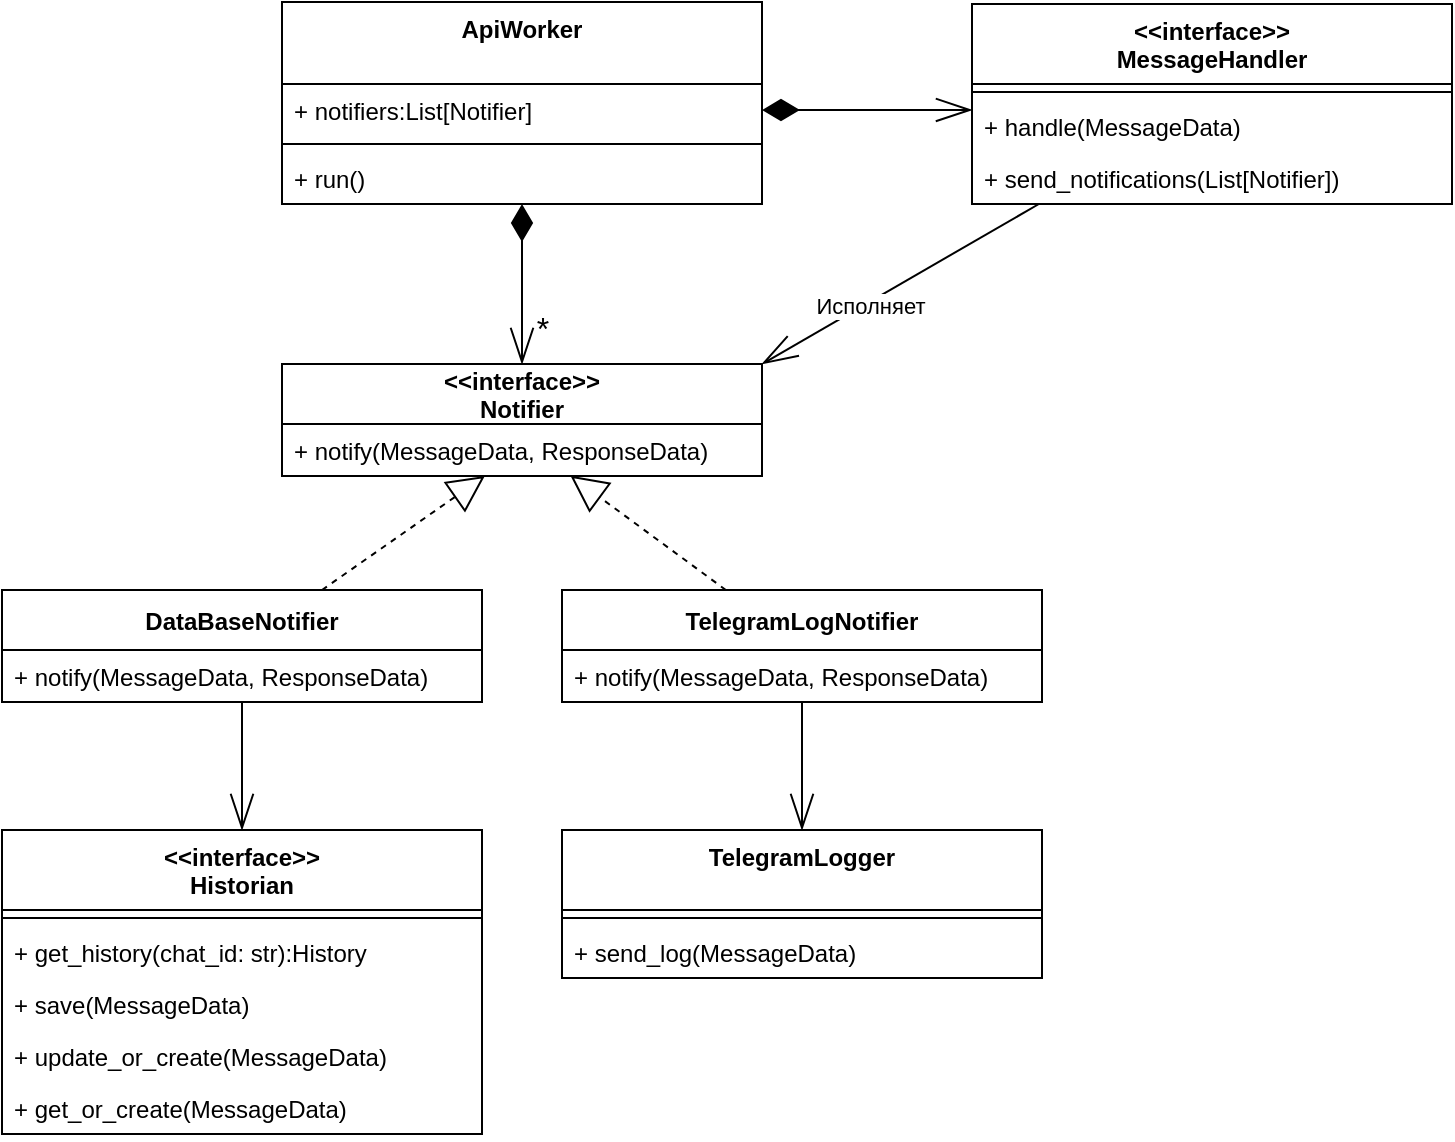 <mxfile version="13.1.3" type="device"><diagram id="C5RBs43oDa-KdzZeNtuy" name="Page-1"><mxGraphModel dx="1208" dy="609" grid="1" gridSize="10" guides="1" tooltips="1" connect="1" arrows="1" fold="1" page="1" pageScale="1" pageWidth="1169" pageHeight="827" math="0" shadow="0"><root><mxCell id="WIyWlLk6GJQsqaUBKTNV-0"/><mxCell id="WIyWlLk6GJQsqaUBKTNV-1" parent="WIyWlLk6GJQsqaUBKTNV-0"/><mxCell id="uBnXKG8hQbBIiH_jz6F7-7" value="" style="endArrow=openThin;endSize=16;endFill=0;html=1;exitX=1;exitY=0.5;exitDx=0;exitDy=0;entryX=0;entryY=0.192;entryDx=0;entryDy=0;startArrow=diamondThin;startFill=1;startSize=16;entryPerimeter=0;" parent="WIyWlLk6GJQsqaUBKTNV-1" source="WH5NhApeHF9odHe_qC5z-36" target="WH5NhApeHF9odHe_qC5z-43" edge="1"><mxGeometry width="160" relative="1" as="geometry"><mxPoint x="500" y="167" as="sourcePoint"/><mxPoint x="587.619" y="71" as="targetPoint"/></mxGeometry></mxCell><mxCell id="uBnXKG8hQbBIiH_jz6F7-47" style="edgeStyle=none;rounded=0;orthogonalLoop=1;jettySize=auto;html=1;startArrow=openThin;startFill=0;startSize=16;endArrow=diamondThin;endFill=1;endSize=16;strokeColor=#000000;fontSize=16;" parent="WIyWlLk6GJQsqaUBKTNV-1" source="uBnXKG8hQbBIiH_jz6F7-0" target="WH5NhApeHF9odHe_qC5z-38" edge="1"><mxGeometry relative="1" as="geometry"><mxPoint x="257" y="88" as="targetPoint"/></mxGeometry></mxCell><mxCell id="uBnXKG8hQbBIiH_jz6F7-48" value="*" style="edgeLabel;html=1;align=center;verticalAlign=middle;resizable=0;points=[];fontSize=16;" parent="uBnXKG8hQbBIiH_jz6F7-47" vertex="1" connectable="0"><mxGeometry x="-0.213" y="-5" relative="1" as="geometry"><mxPoint x="4.96" y="13" as="offset"/></mxGeometry></mxCell><mxCell id="uBnXKG8hQbBIiH_jz6F7-81" style="edgeStyle=none;rounded=0;orthogonalLoop=1;jettySize=auto;html=1;startArrow=none;startFill=0;startSize=16;endArrow=openThin;endFill=0;endSize=16;strokeColor=#000000;fontSize=16;" parent="WIyWlLk6GJQsqaUBKTNV-1" source="uBnXKG8hQbBIiH_jz6F7-88" edge="1"><mxGeometry relative="1" as="geometry"><mxPoint x="120" y="414" as="targetPoint"/></mxGeometry></mxCell><mxCell id="uBnXKG8hQbBIiH_jz6F7-89" style="edgeStyle=none;rounded=0;orthogonalLoop=1;jettySize=auto;html=1;startArrow=none;startFill=0;startSize=16;endArrow=block;endFill=0;endSize=16;strokeColor=#000000;fontSize=16;dashed=1;" parent="WIyWlLk6GJQsqaUBKTNV-1" source="uBnXKG8hQbBIiH_jz6F7-87" target="uBnXKG8hQbBIiH_jz6F7-1" edge="1"><mxGeometry relative="1" as="geometry"/></mxCell><mxCell id="qRYM4ppeZZ_DDV87cpK2-0" style="edgeStyle=none;rounded=0;orthogonalLoop=1;jettySize=auto;html=1;startArrow=none;startFill=0;startSize=16;endArrow=openThin;endFill=0;endSize=16;strokeColor=#000000;fontSize=16;" edge="1" parent="WIyWlLk6GJQsqaUBKTNV-1" source="qRYM4ppeZZ_DDV87cpK2-6" target="qRYM4ppeZZ_DDV87cpK2-1"><mxGeometry relative="1" as="geometry"/></mxCell><mxCell id="qRYM4ppeZZ_DDV87cpK2-13" style="edgeStyle=none;rounded=0;orthogonalLoop=1;jettySize=auto;html=1;dashed=1;startSize=16;endArrow=block;endFill=0;endSize=16;entryX=0.601;entryY=0.995;entryDx=0;entryDy=0;entryPerimeter=0;" edge="1" parent="WIyWlLk6GJQsqaUBKTNV-1" source="qRYM4ppeZZ_DDV87cpK2-5" target="uBnXKG8hQbBIiH_jz6F7-1"><mxGeometry relative="1" as="geometry"/></mxCell><mxCell id="qRYM4ppeZZ_DDV87cpK2-14" style="edgeStyle=none;rounded=0;orthogonalLoop=1;jettySize=auto;html=1;entryX=1;entryY=0;entryDx=0;entryDy=0;startSize=16;endArrow=openThin;endFill=0;endSize=16;" edge="1" parent="WIyWlLk6GJQsqaUBKTNV-1" source="WH5NhApeHF9odHe_qC5z-39" target="uBnXKG8hQbBIiH_jz6F7-0"><mxGeometry relative="1" as="geometry"/></mxCell><mxCell id="qRYM4ppeZZ_DDV87cpK2-15" value="Исполняет" style="edgeLabel;html=1;align=center;verticalAlign=middle;resizable=0;points=[];" vertex="1" connectable="0" parent="qRYM4ppeZZ_DDV87cpK2-14"><mxGeometry x="0.231" y="2" relative="1" as="geometry"><mxPoint as="offset"/></mxGeometry></mxCell><mxCell id="WH5NhApeHF9odHe_qC5z-39" value="&lt;&lt;interface&gt;&gt;&#xA;MessageHandler" style="swimlane;fontStyle=1;align=center;verticalAlign=top;childLayout=stackLayout;horizontal=1;startSize=40;horizontalStack=0;resizeParent=1;resizeParentMax=0;resizeLast=0;collapsible=1;marginBottom=0;" parent="WIyWlLk6GJQsqaUBKTNV-1" vertex="1"><mxGeometry x="485" y="1" width="240" height="100" as="geometry"/></mxCell><mxCell id="WH5NhApeHF9odHe_qC5z-41" value="" style="line;strokeWidth=1;fillColor=none;align=left;verticalAlign=middle;spacingTop=-1;spacingLeft=3;spacingRight=3;rotatable=0;labelPosition=right;points=[];portConstraint=eastwest;" parent="WH5NhApeHF9odHe_qC5z-39" vertex="1"><mxGeometry y="40" width="240" height="8" as="geometry"/></mxCell><mxCell id="WH5NhApeHF9odHe_qC5z-43" value="+ handle(MessageData)" style="text;strokeColor=none;fillColor=none;align=left;verticalAlign=top;spacingLeft=4;spacingRight=4;overflow=hidden;rotatable=0;points=[[0,0.5],[1,0.5]];portConstraint=eastwest;" parent="WH5NhApeHF9odHe_qC5z-39" vertex="1"><mxGeometry y="48" width="240" height="26" as="geometry"/></mxCell><mxCell id="uBnXKG8hQbBIiH_jz6F7-10" value="+ send_notifications(List[Notifier])" style="text;strokeColor=none;fillColor=none;align=left;verticalAlign=top;spacingLeft=4;spacingRight=4;overflow=hidden;rotatable=0;points=[[0,0.5],[1,0.5]];portConstraint=eastwest;" parent="WH5NhApeHF9odHe_qC5z-39" vertex="1"><mxGeometry y="74" width="240" height="26" as="geometry"/></mxCell><mxCell id="WH5NhApeHF9odHe_qC5z-35" value="ApiWorker" style="swimlane;fontStyle=1;align=center;verticalAlign=top;childLayout=stackLayout;horizontal=1;startSize=41;horizontalStack=0;resizeParent=1;resizeParentMax=0;resizeLast=0;collapsible=1;marginBottom=0;" parent="WIyWlLk6GJQsqaUBKTNV-1" vertex="1"><mxGeometry x="140" width="240" height="101" as="geometry"/></mxCell><mxCell id="WH5NhApeHF9odHe_qC5z-36" value="+ notifiers:List[Notifier]" style="text;strokeColor=none;fillColor=none;align=left;verticalAlign=top;spacingLeft=4;spacingRight=4;overflow=hidden;rotatable=0;points=[[0,0.5],[1,0.5]];portConstraint=eastwest;" parent="WH5NhApeHF9odHe_qC5z-35" vertex="1"><mxGeometry y="41" width="240" height="26" as="geometry"/></mxCell><mxCell id="WH5NhApeHF9odHe_qC5z-37" value="" style="line;strokeWidth=1;fillColor=none;align=left;verticalAlign=middle;spacingTop=-1;spacingLeft=3;spacingRight=3;rotatable=0;labelPosition=right;points=[];portConstraint=eastwest;" parent="WH5NhApeHF9odHe_qC5z-35" vertex="1"><mxGeometry y="67" width="240" height="8" as="geometry"/></mxCell><mxCell id="WH5NhApeHF9odHe_qC5z-38" value="+ run()" style="text;strokeColor=none;fillColor=none;align=left;verticalAlign=top;spacingLeft=4;spacingRight=4;overflow=hidden;rotatable=0;points=[[0,0.5],[1,0.5]];portConstraint=eastwest;" parent="WH5NhApeHF9odHe_qC5z-35" vertex="1"><mxGeometry y="75" width="240" height="26" as="geometry"/></mxCell><mxCell id="uBnXKG8hQbBIiH_jz6F7-0" value="&lt;&lt;interface&gt;&gt;&#xA;Notifier" style="swimlane;fontStyle=1;childLayout=stackLayout;horizontal=1;startSize=30;fillColor=none;horizontalStack=0;resizeParent=1;resizeParentMax=0;resizeLast=0;collapsible=1;marginBottom=0;" parent="WIyWlLk6GJQsqaUBKTNV-1" vertex="1"><mxGeometry x="140" y="181" width="240" height="56" as="geometry"/></mxCell><mxCell id="uBnXKG8hQbBIiH_jz6F7-1" value="+ notify(MessageData, ResponseData) " style="text;strokeColor=none;fillColor=none;align=left;verticalAlign=top;spacingLeft=4;spacingRight=4;overflow=hidden;rotatable=0;points=[[0,0.5],[1,0.5]];portConstraint=eastwest;" parent="uBnXKG8hQbBIiH_jz6F7-0" vertex="1"><mxGeometry y="30" width="240" height="26" as="geometry"/></mxCell><mxCell id="uBnXKG8hQbBIiH_jz6F7-87" value="DataBaseNotifier" style="swimlane;fontStyle=1;childLayout=stackLayout;horizontal=1;startSize=30;fillColor=none;horizontalStack=0;resizeParent=1;resizeParentMax=0;resizeLast=0;collapsible=1;marginBottom=0;" parent="WIyWlLk6GJQsqaUBKTNV-1" vertex="1"><mxGeometry y="294" width="240" height="56" as="geometry"/></mxCell><mxCell id="uBnXKG8hQbBIiH_jz6F7-88" value="+ notify(MessageData, ResponseData) " style="text;strokeColor=none;fillColor=none;align=left;verticalAlign=top;spacingLeft=4;spacingRight=4;overflow=hidden;rotatable=0;points=[[0,0.5],[1,0.5]];portConstraint=eastwest;" parent="uBnXKG8hQbBIiH_jz6F7-87" vertex="1"><mxGeometry y="30" width="240" height="26" as="geometry"/></mxCell><mxCell id="qRYM4ppeZZ_DDV87cpK2-7" value="&lt;&lt;interface&gt;&gt;&#xA;Historian" style="swimlane;fontStyle=1;align=center;verticalAlign=top;childLayout=stackLayout;horizontal=1;startSize=40;horizontalStack=0;resizeParent=1;resizeParentMax=0;resizeLast=0;collapsible=1;marginBottom=0;" vertex="1" parent="WIyWlLk6GJQsqaUBKTNV-1"><mxGeometry y="414" width="240" height="152" as="geometry"/></mxCell><mxCell id="qRYM4ppeZZ_DDV87cpK2-8" value="" style="line;strokeWidth=1;fillColor=none;align=left;verticalAlign=middle;spacingTop=-1;spacingLeft=3;spacingRight=3;rotatable=0;labelPosition=right;points=[];portConstraint=eastwest;" vertex="1" parent="qRYM4ppeZZ_DDV87cpK2-7"><mxGeometry y="40" width="240" height="8" as="geometry"/></mxCell><mxCell id="qRYM4ppeZZ_DDV87cpK2-9" value="+ get_history(chat_id: str):History" style="text;strokeColor=none;fillColor=none;align=left;verticalAlign=top;spacingLeft=4;spacingRight=4;overflow=hidden;rotatable=0;points=[[0,0.5],[1,0.5]];portConstraint=eastwest;" vertex="1" parent="qRYM4ppeZZ_DDV87cpK2-7"><mxGeometry y="48" width="240" height="26" as="geometry"/></mxCell><mxCell id="qRYM4ppeZZ_DDV87cpK2-10" value="+ save(MessageData)" style="text;strokeColor=none;fillColor=none;align=left;verticalAlign=top;spacingLeft=4;spacingRight=4;overflow=hidden;rotatable=0;points=[[0,0.5],[1,0.5]];portConstraint=eastwest;" vertex="1" parent="qRYM4ppeZZ_DDV87cpK2-7"><mxGeometry y="74" width="240" height="26" as="geometry"/></mxCell><mxCell id="qRYM4ppeZZ_DDV87cpK2-11" value="+ update_or_create(MessageData)" style="text;strokeColor=none;fillColor=none;align=left;verticalAlign=top;spacingLeft=4;spacingRight=4;overflow=hidden;rotatable=0;points=[[0,0.5],[1,0.5]];portConstraint=eastwest;" vertex="1" parent="qRYM4ppeZZ_DDV87cpK2-7"><mxGeometry y="100" width="240" height="26" as="geometry"/></mxCell><mxCell id="qRYM4ppeZZ_DDV87cpK2-12" value="+ get_or_create(MessageData)" style="text;strokeColor=none;fillColor=none;align=left;verticalAlign=top;spacingLeft=4;spacingRight=4;overflow=hidden;rotatable=0;points=[[0,0.5],[1,0.5]];portConstraint=eastwest;" vertex="1" parent="qRYM4ppeZZ_DDV87cpK2-7"><mxGeometry y="126" width="240" height="26" as="geometry"/></mxCell><mxCell id="qRYM4ppeZZ_DDV87cpK2-1" value="TelegramLogger" style="swimlane;fontStyle=1;align=center;verticalAlign=top;childLayout=stackLayout;horizontal=1;startSize=40;horizontalStack=0;resizeParent=1;resizeParentMax=0;resizeLast=0;collapsible=1;marginBottom=0;" vertex="1" parent="WIyWlLk6GJQsqaUBKTNV-1"><mxGeometry x="280" y="414" width="240" height="74" as="geometry"/></mxCell><mxCell id="qRYM4ppeZZ_DDV87cpK2-2" value="" style="line;strokeWidth=1;fillColor=none;align=left;verticalAlign=middle;spacingTop=-1;spacingLeft=3;spacingRight=3;rotatable=0;labelPosition=right;points=[];portConstraint=eastwest;" vertex="1" parent="qRYM4ppeZZ_DDV87cpK2-1"><mxGeometry y="40" width="240" height="8" as="geometry"/></mxCell><mxCell id="qRYM4ppeZZ_DDV87cpK2-3" value="+ send_log(MessageData)" style="text;strokeColor=none;fillColor=none;align=left;verticalAlign=top;spacingLeft=4;spacingRight=4;overflow=hidden;rotatable=0;points=[[0,0.5],[1,0.5]];portConstraint=eastwest;" vertex="1" parent="qRYM4ppeZZ_DDV87cpK2-1"><mxGeometry y="48" width="240" height="26" as="geometry"/></mxCell><mxCell id="qRYM4ppeZZ_DDV87cpK2-5" value="TelegramLogNotifier" style="swimlane;fontStyle=1;childLayout=stackLayout;horizontal=1;startSize=30;fillColor=none;horizontalStack=0;resizeParent=1;resizeParentMax=0;resizeLast=0;collapsible=1;marginBottom=0;" vertex="1" parent="WIyWlLk6GJQsqaUBKTNV-1"><mxGeometry x="280" y="294" width="240" height="56" as="geometry"/></mxCell><mxCell id="qRYM4ppeZZ_DDV87cpK2-6" value="+ notify(MessageData, ResponseData) " style="text;strokeColor=none;fillColor=none;align=left;verticalAlign=top;spacingLeft=4;spacingRight=4;overflow=hidden;rotatable=0;points=[[0,0.5],[1,0.5]];portConstraint=eastwest;" vertex="1" parent="qRYM4ppeZZ_DDV87cpK2-5"><mxGeometry y="30" width="240" height="26" as="geometry"/></mxCell></root></mxGraphModel></diagram></mxfile>